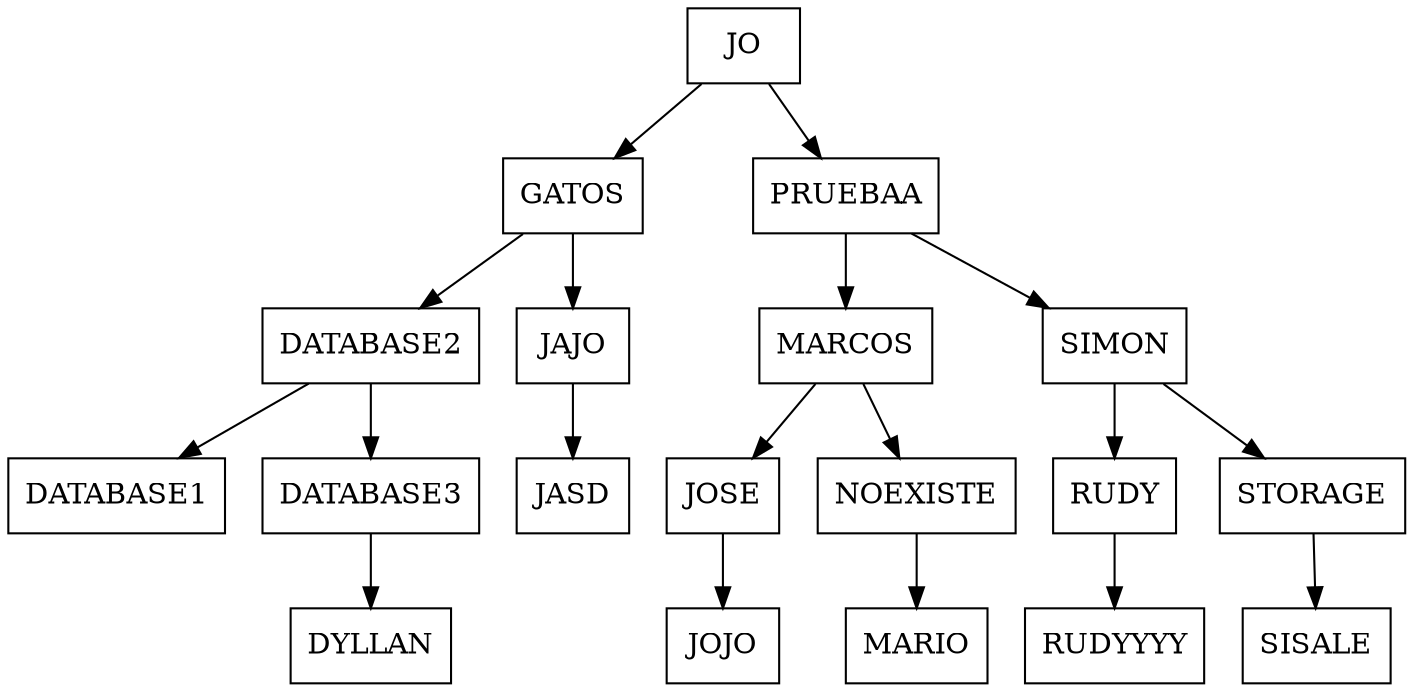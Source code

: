 digraph dibujo{
graph [ordering="out"];rankdir=TB;
node [shape = box];
NodoJO [label = "JO"];
NodoGATOS [label = "GATOS"];
NodoDATABASE2 [label = "DATABASE2"];
NodoDATABASE1 [label = "DATABASE1"];
NodoDATABASE3 [label = "DATABASE3"];
NodoDYLLAN [label = "DYLLAN"];
NodoJAJO [label = "JAJO"];
NodoJASD [label = "JASD"];
NodoPRUEBAA [label = "PRUEBAA"];
NodoMARCOS [label = "MARCOS"];
NodoJOSE [label = "JOSE"];
NodoJOJO [label = "JOJO"];
NodoNOEXISTE [label = "NOEXISTE"];
NodoMARIO [label = "MARIO"];
NodoSIMON [label = "SIMON"];
NodoRUDY [label = "RUDY"];
NodoRUDYYYY [label = "RUDYYYY"];
NodoSTORAGE [label = "STORAGE"];
NodoSISALE [label = "SISALE"];
NodoJO->NodoGATOS;
NodoJO->NodoPRUEBAA;
NodoGATOS->NodoDATABASE2;
NodoGATOS->NodoJAJO;
NodoDATABASE2->NodoDATABASE1;
NodoDATABASE2->NodoDATABASE3;
NodoDATABASE3->NodoDYLLAN;
NodoJAJO->NodoJASD;
NodoPRUEBAA->NodoMARCOS;
NodoPRUEBAA->NodoSIMON;
NodoMARCOS->NodoJOSE;
NodoMARCOS->NodoNOEXISTE;
NodoJOSE->NodoJOJO;
NodoNOEXISTE->NodoMARIO;
NodoSIMON->NodoRUDY;
NodoSIMON->NodoSTORAGE;
NodoRUDY->NodoRUDYYYY;
NodoSTORAGE->NodoSISALE;
}